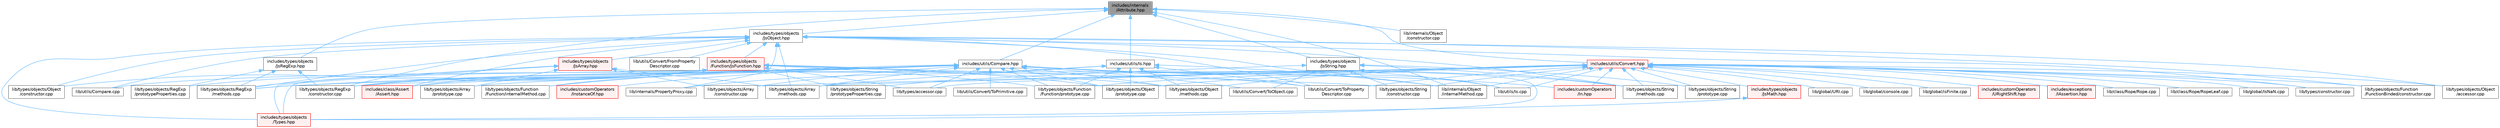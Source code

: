 digraph "includes/internals/Attribute.hpp"
{
 // LATEX_PDF_SIZE
  bgcolor="transparent";
  edge [fontname=Helvetica,fontsize=10,labelfontname=Helvetica,labelfontsize=10];
  node [fontname=Helvetica,fontsize=10,shape=box,height=0.2,width=0.4];
  Node1 [id="Node000001",label="includes/internals\l/Attribute.hpp",height=0.2,width=0.4,color="gray40", fillcolor="grey60", style="filled", fontcolor="black",tooltip=" "];
  Node1 -> Node2 [id="edge1_Node000001_Node000002",dir="back",color="steelblue1",style="solid",tooltip=" "];
  Node2 [id="Node000002",label="includes/types/objects\l/JsObject.hpp",height=0.2,width=0.4,color="grey40", fillcolor="white", style="filled",URL="$JsObject_8hpp.html",tooltip=" "];
  Node2 -> Node3 [id="edge2_Node000002_Node000003",dir="back",color="steelblue1",style="solid",tooltip=" "];
  Node3 [id="Node000003",label="includes/class/Assert\l/Assert.hpp",height=0.2,width=0.4,color="red", fillcolor="#FFF0F0", style="filled",URL="$Assert_8hpp.html",tooltip=" "];
  Node2 -> Node5 [id="edge3_Node000002_Node000005",dir="back",color="steelblue1",style="solid",tooltip=" "];
  Node5 [id="Node000005",label="includes/types/objects\l/Function/JsFunction.hpp",height=0.2,width=0.4,color="red", fillcolor="#FFF0F0", style="filled",URL="$JsFunction_8hpp.html",tooltip=" "];
  Node5 -> Node3 [id="edge4_Node000005_Node000003",dir="back",color="steelblue1",style="solid",tooltip=" "];
  Node5 -> Node7 [id="edge5_Node000005_Node000007",dir="back",color="steelblue1",style="solid",tooltip=" "];
  Node7 [id="Node000007",label="includes/types/objects\l/Types.hpp",height=0.2,width=0.4,color="red", fillcolor="#FFF0F0", style="filled",URL="$objects_2Types_8hpp.html",tooltip=" "];
  Node5 -> Node13 [id="edge6_Node000005_Node000013",dir="back",color="steelblue1",style="solid",tooltip=" "];
  Node13 [id="Node000013",label="lib/types/accessor.cpp",height=0.2,width=0.4,color="grey40", fillcolor="white", style="filled",URL="$types_2accessor_8cpp.html",tooltip=" "];
  Node5 -> Node18 [id="edge7_Node000005_Node000018",dir="back",color="steelblue1",style="solid",tooltip=" "];
  Node18 [id="Node000018",label="lib/types/objects/Function\l/Function/internalMethod.cpp",height=0.2,width=0.4,color="grey40", fillcolor="white", style="filled",URL="$types_2objects_2Function_2Function_2internalMethod_8cpp.html",tooltip=" "];
  Node5 -> Node9 [id="edge8_Node000005_Node000009",dir="back",color="steelblue1",style="solid",tooltip=" "];
  Node9 [id="Node000009",label="lib/types/objects/Function\l/Function/prototype.cpp",height=0.2,width=0.4,color="grey40", fillcolor="white", style="filled",URL="$Function_2Function_2prototype_8cpp.html",tooltip=" "];
  Node5 -> Node21 [id="edge9_Node000005_Node000021",dir="back",color="steelblue1",style="solid",tooltip=" "];
  Node21 [id="Node000021",label="lib/types/objects/Object\l/constructor.cpp",height=0.2,width=0.4,color="grey40", fillcolor="white", style="filled",URL="$types_2objects_2Object_2constructor_8cpp.html",tooltip=" "];
  Node5 -> Node22 [id="edge10_Node000005_Node000022",dir="back",color="steelblue1",style="solid",tooltip=" "];
  Node22 [id="Node000022",label="lib/types/objects/Object\l/methods.cpp",height=0.2,width=0.4,color="grey40", fillcolor="white", style="filled",URL="$Object_2methods_8cpp.html",tooltip=" "];
  Node5 -> Node23 [id="edge11_Node000005_Node000023",dir="back",color="steelblue1",style="solid",tooltip=" "];
  Node23 [id="Node000023",label="lib/types/objects/Object\l/prototype.cpp",height=0.2,width=0.4,color="grey40", fillcolor="white", style="filled",URL="$Object_2prototype_8cpp.html",tooltip=" "];
  Node5 -> Node25 [id="edge12_Node000005_Node000025",dir="back",color="steelblue1",style="solid",tooltip=" "];
  Node25 [id="Node000025",label="lib/types/objects/RegExp\l/constructor.cpp",height=0.2,width=0.4,color="grey40", fillcolor="white", style="filled",URL="$types_2objects_2RegExp_2constructor_8cpp.html",tooltip=" "];
  Node5 -> Node26 [id="edge13_Node000005_Node000026",dir="back",color="steelblue1",style="solid",tooltip=" "];
  Node26 [id="Node000026",label="lib/types/objects/RegExp\l/prototypeProperties.cpp",height=0.2,width=0.4,color="grey40", fillcolor="white", style="filled",URL="$RegExp_2prototypeProperties_8cpp.html",tooltip=" "];
  Node5 -> Node27 [id="edge14_Node000005_Node000027",dir="back",color="steelblue1",style="solid",tooltip=" "];
  Node27 [id="Node000027",label="lib/types/objects/String\l/constructor.cpp",height=0.2,width=0.4,color="grey40", fillcolor="white", style="filled",URL="$types_2objects_2String_2constructor_8cpp.html",tooltip=" "];
  Node5 -> Node28 [id="edge15_Node000005_Node000028",dir="back",color="steelblue1",style="solid",tooltip=" "];
  Node28 [id="Node000028",label="lib/types/objects/String\l/prototypeProperties.cpp",height=0.2,width=0.4,color="grey40", fillcolor="white", style="filled",URL="$String_2prototypeProperties_8cpp.html",tooltip=" "];
  Node2 -> Node29 [id="edge16_Node000002_Node000029",dir="back",color="steelblue1",style="solid",tooltip=" "];
  Node29 [id="Node000029",label="includes/types/objects\l/JsArray.hpp",height=0.2,width=0.4,color="red", fillcolor="#FFF0F0", style="filled",URL="$JsArray_8hpp.html",tooltip=" "];
  Node29 -> Node7 [id="edge17_Node000029_Node000007",dir="back",color="steelblue1",style="solid",tooltip=" "];
  Node29 -> Node30 [id="edge18_Node000029_Node000030",dir="back",color="steelblue1",style="solid",tooltip=" "];
  Node30 [id="Node000030",label="lib/types/objects/Array\l/constructor.cpp",height=0.2,width=0.4,color="grey40", fillcolor="white", style="filled",URL="$types_2objects_2Array_2constructor_8cpp.html",tooltip=" "];
  Node29 -> Node31 [id="edge19_Node000029_Node000031",dir="back",color="steelblue1",style="solid",tooltip=" "];
  Node31 [id="Node000031",label="lib/types/objects/Array\l/methods.cpp",height=0.2,width=0.4,color="grey40", fillcolor="white", style="filled",URL="$Array_2methods_8cpp.html",tooltip=" "];
  Node29 -> Node32 [id="edge20_Node000029_Node000032",dir="back",color="steelblue1",style="solid",tooltip=" "];
  Node32 [id="Node000032",label="lib/types/objects/Array\l/prototype.cpp",height=0.2,width=0.4,color="grey40", fillcolor="white", style="filled",URL="$Array_2prototype_8cpp.html",tooltip=" "];
  Node29 -> Node33 [id="edge21_Node000029_Node000033",dir="back",color="steelblue1",style="solid",tooltip=" "];
  Node33 [id="Node000033",label="lib/types/objects/RegExp\l/methods.cpp",height=0.2,width=0.4,color="grey40", fillcolor="white", style="filled",URL="$RegExp_2methods_8cpp.html",tooltip=" "];
  Node2 -> Node7 [id="edge22_Node000002_Node000007",dir="back",color="steelblue1",style="solid",tooltip=" "];
  Node2 -> Node34 [id="edge23_Node000002_Node000034",dir="back",color="steelblue1",style="solid",tooltip=" "];
  Node34 [id="Node000034",label="lib/internals/PropertyProxy.cpp",height=0.2,width=0.4,color="grey40", fillcolor="white", style="filled",URL="$PropertyProxy_8cpp.html",tooltip=" "];
  Node2 -> Node35 [id="edge24_Node000002_Node000035",dir="back",color="steelblue1",style="solid",tooltip=" "];
  Node35 [id="Node000035",label="lib/types/constructor.cpp",height=0.2,width=0.4,color="grey40", fillcolor="white", style="filled",URL="$types_2constructor_8cpp.html",tooltip=" "];
  Node2 -> Node31 [id="edge25_Node000002_Node000031",dir="back",color="steelblue1",style="solid",tooltip=" "];
  Node2 -> Node10 [id="edge26_Node000002_Node000010",dir="back",color="steelblue1",style="solid",tooltip=" "];
  Node10 [id="Node000010",label="lib/types/objects/Function\l/FunctionBinded/constructor.cpp",height=0.2,width=0.4,color="grey40", fillcolor="white", style="filled",URL="$types_2objects_2Function_2FunctionBinded_2constructor_8cpp.html",tooltip=" "];
  Node2 -> Node36 [id="edge27_Node000002_Node000036",dir="back",color="steelblue1",style="solid",tooltip=" "];
  Node36 [id="Node000036",label="lib/types/objects/Object\l/accessor.cpp",height=0.2,width=0.4,color="grey40", fillcolor="white", style="filled",URL="$types_2objects_2Object_2accessor_8cpp.html",tooltip=" "];
  Node2 -> Node21 [id="edge28_Node000002_Node000021",dir="back",color="steelblue1",style="solid",tooltip=" "];
  Node2 -> Node33 [id="edge29_Node000002_Node000033",dir="back",color="steelblue1",style="solid",tooltip=" "];
  Node2 -> Node37 [id="edge30_Node000002_Node000037",dir="back",color="steelblue1",style="solid",tooltip=" "];
  Node37 [id="Node000037",label="lib/types/objects/String\l/methods.cpp",height=0.2,width=0.4,color="grey40", fillcolor="white", style="filled",URL="$String_2methods_8cpp.html",tooltip=" "];
  Node2 -> Node38 [id="edge31_Node000002_Node000038",dir="back",color="steelblue1",style="solid",tooltip=" "];
  Node38 [id="Node000038",label="lib/utils/Compare.cpp",height=0.2,width=0.4,color="grey40", fillcolor="white", style="filled",URL="$Compare_8cpp.html",tooltip=" "];
  Node2 -> Node39 [id="edge32_Node000002_Node000039",dir="back",color="steelblue1",style="solid",tooltip=" "];
  Node39 [id="Node000039",label="lib/utils/Convert/FromProperty\lDescriptor.cpp",height=0.2,width=0.4,color="grey40", fillcolor="white", style="filled",URL="$FromPropertyDescriptor_8cpp.html",tooltip=" "];
  Node2 -> Node40 [id="edge33_Node000002_Node000040",dir="back",color="steelblue1",style="solid",tooltip=" "];
  Node40 [id="Node000040",label="lib/utils/Convert/ToProperty\lDescriptor.cpp",height=0.2,width=0.4,color="grey40", fillcolor="white", style="filled",URL="$ToPropertyDescriptor_8cpp.html",tooltip=" "];
  Node2 -> Node41 [id="edge34_Node000002_Node000041",dir="back",color="steelblue1",style="solid",tooltip=" "];
  Node41 [id="Node000041",label="lib/utils/Is.cpp",height=0.2,width=0.4,color="grey40", fillcolor="white", style="filled",URL="$Is_8cpp.html",tooltip=" "];
  Node1 -> Node42 [id="edge35_Node000001_Node000042",dir="back",color="steelblue1",style="solid",tooltip=" "];
  Node42 [id="Node000042",label="includes/types/objects\l/JsRegExp.hpp",height=0.2,width=0.4,color="grey40", fillcolor="white", style="filled",URL="$JsRegExp_8hpp.html",tooltip=" "];
  Node42 -> Node25 [id="edge36_Node000042_Node000025",dir="back",color="steelblue1",style="solid",tooltip=" "];
  Node42 -> Node33 [id="edge37_Node000042_Node000033",dir="back",color="steelblue1",style="solid",tooltip=" "];
  Node42 -> Node26 [id="edge38_Node000042_Node000026",dir="back",color="steelblue1",style="solid",tooltip=" "];
  Node1 -> Node43 [id="edge39_Node000001_Node000043",dir="back",color="steelblue1",style="solid",tooltip=" "];
  Node43 [id="Node000043",label="includes/types/objects\l/JsString.hpp",height=0.2,width=0.4,color="grey40", fillcolor="white", style="filled",URL="$JsString_8hpp.html",tooltip=" "];
  Node43 -> Node7 [id="edge40_Node000043_Node000007",dir="back",color="steelblue1",style="solid",tooltip=" "];
  Node43 -> Node27 [id="edge41_Node000043_Node000027",dir="back",color="steelblue1",style="solid",tooltip=" "];
  Node43 -> Node37 [id="edge42_Node000043_Node000037",dir="back",color="steelblue1",style="solid",tooltip=" "];
  Node43 -> Node44 [id="edge43_Node000043_Node000044",dir="back",color="steelblue1",style="solid",tooltip=" "];
  Node44 [id="Node000044",label="lib/types/objects/String\l/prototype.cpp",height=0.2,width=0.4,color="grey40", fillcolor="white", style="filled",URL="$String_2prototype_8cpp.html",tooltip=" "];
  Node43 -> Node28 [id="edge44_Node000043_Node000028",dir="back",color="steelblue1",style="solid",tooltip=" "];
  Node43 -> Node45 [id="edge45_Node000043_Node000045",dir="back",color="steelblue1",style="solid",tooltip=" "];
  Node45 [id="Node000045",label="lib/utils/Convert/ToObject.cpp",height=0.2,width=0.4,color="grey40", fillcolor="white", style="filled",URL="$ToObject_8cpp.html",tooltip=" "];
  Node1 -> Node46 [id="edge46_Node000001_Node000046",dir="back",color="steelblue1",style="solid",tooltip=" "];
  Node46 [id="Node000046",label="includes/utils/Compare.hpp",height=0.2,width=0.4,color="grey40", fillcolor="white", style="filled",URL="$Compare_8hpp.html",tooltip=" "];
  Node46 -> Node3 [id="edge47_Node000046_Node000003",dir="back",color="steelblue1",style="solid",tooltip=" "];
  Node46 -> Node47 [id="edge48_Node000046_Node000047",dir="back",color="steelblue1",style="solid",tooltip=" "];
  Node47 [id="Node000047",label="includes/customOperators\l/In.hpp",height=0.2,width=0.4,color="red", fillcolor="#FFF0F0", style="filled",URL="$In_8hpp.html",tooltip=" "];
  Node46 -> Node49 [id="edge49_Node000046_Node000049",dir="back",color="steelblue1",style="solid",tooltip=" "];
  Node49 [id="Node000049",label="includes/customOperators\l/InstanceOf.hpp",height=0.2,width=0.4,color="red", fillcolor="#FFF0F0", style="filled",URL="$InstanceOf_8hpp.html",tooltip=" "];
  Node46 -> Node50 [id="edge50_Node000046_Node000050",dir="back",color="steelblue1",style="solid",tooltip=" "];
  Node50 [id="Node000050",label="lib/internals/Object\l/internalMethod.cpp",height=0.2,width=0.4,color="grey40", fillcolor="white", style="filled",URL="$internals_2Object_2internalMethod_8cpp.html",tooltip=" "];
  Node46 -> Node13 [id="edge51_Node000046_Node000013",dir="back",color="steelblue1",style="solid",tooltip=" "];
  Node46 -> Node30 [id="edge52_Node000046_Node000030",dir="back",color="steelblue1",style="solid",tooltip=" "];
  Node46 -> Node31 [id="edge53_Node000046_Node000031",dir="back",color="steelblue1",style="solid",tooltip=" "];
  Node46 -> Node32 [id="edge54_Node000046_Node000032",dir="back",color="steelblue1",style="solid",tooltip=" "];
  Node46 -> Node18 [id="edge55_Node000046_Node000018",dir="back",color="steelblue1",style="solid",tooltip=" "];
  Node46 -> Node9 [id="edge56_Node000046_Node000009",dir="back",color="steelblue1",style="solid",tooltip=" "];
  Node46 -> Node22 [id="edge57_Node000046_Node000022",dir="back",color="steelblue1",style="solid",tooltip=" "];
  Node46 -> Node23 [id="edge58_Node000046_Node000023",dir="back",color="steelblue1",style="solid",tooltip=" "];
  Node46 -> Node25 [id="edge59_Node000046_Node000025",dir="back",color="steelblue1",style="solid",tooltip=" "];
  Node46 -> Node33 [id="edge60_Node000046_Node000033",dir="back",color="steelblue1",style="solid",tooltip=" "];
  Node46 -> Node37 [id="edge61_Node000046_Node000037",dir="back",color="steelblue1",style="solid",tooltip=" "];
  Node46 -> Node38 [id="edge62_Node000046_Node000038",dir="back",color="steelblue1",style="solid",tooltip=" "];
  Node46 -> Node45 [id="edge63_Node000046_Node000045",dir="back",color="steelblue1",style="solid",tooltip=" "];
  Node46 -> Node51 [id="edge64_Node000046_Node000051",dir="back",color="steelblue1",style="solid",tooltip=" "];
  Node51 [id="Node000051",label="lib/utils/Convert/ToPrimitive.cpp",height=0.2,width=0.4,color="grey40", fillcolor="white", style="filled",URL="$ToPrimitive_8cpp.html",tooltip=" "];
  Node46 -> Node40 [id="edge65_Node000046_Node000040",dir="back",color="steelblue1",style="solid",tooltip=" "];
  Node46 -> Node41 [id="edge66_Node000046_Node000041",dir="back",color="steelblue1",style="solid",tooltip=" "];
  Node1 -> Node52 [id="edge67_Node000001_Node000052",dir="back",color="steelblue1",style="solid",tooltip=" "];
  Node52 [id="Node000052",label="includes/utils/Convert.hpp",height=0.2,width=0.4,color="red", fillcolor="#FFF0F0", style="filled",URL="$Convert_8hpp.html",tooltip=" "];
  Node52 -> Node47 [id="edge68_Node000052_Node000047",dir="back",color="steelblue1",style="solid",tooltip=" "];
  Node52 -> Node53 [id="edge69_Node000052_Node000053",dir="back",color="steelblue1",style="solid",tooltip=" "];
  Node53 [id="Node000053",label="includes/customOperators\l/URightShift.hpp",height=0.2,width=0.4,color="red", fillcolor="#FFF0F0", style="filled",URL="$URightShift_8hpp.html",tooltip=" "];
  Node52 -> Node54 [id="edge70_Node000052_Node000054",dir="back",color="steelblue1",style="solid",tooltip=" "];
  Node54 [id="Node000054",label="includes/exceptions\l/IAssertion.hpp",height=0.2,width=0.4,color="red", fillcolor="#FFF0F0", style="filled",URL="$IAssertion_8hpp.html",tooltip=" "];
  Node52 -> Node57 [id="edge71_Node000052_Node000057",dir="back",color="steelblue1",style="solid",tooltip=" "];
  Node57 [id="Node000057",label="includes/types/objects\l/JsMath.hpp",height=0.2,width=0.4,color="red", fillcolor="#FFF0F0", style="filled",URL="$JsMath_8hpp.html",tooltip=" "];
  Node57 -> Node7 [id="edge72_Node000057_Node000007",dir="back",color="steelblue1",style="solid",tooltip=" "];
  Node52 -> Node59 [id="edge73_Node000052_Node000059",dir="back",color="steelblue1",style="solid",tooltip=" "];
  Node59 [id="Node000059",label="lib/class/Rope/Rope.cpp",height=0.2,width=0.4,color="grey40", fillcolor="white", style="filled",URL="$Rope_8cpp.html",tooltip=" "];
  Node52 -> Node60 [id="edge74_Node000052_Node000060",dir="back",color="steelblue1",style="solid",tooltip=" "];
  Node60 [id="Node000060",label="lib/class/Rope/RopeLeaf.cpp",height=0.2,width=0.4,color="grey40", fillcolor="white", style="filled",URL="$RopeLeaf_8cpp.html",tooltip=" "];
  Node52 -> Node61 [id="edge75_Node000052_Node000061",dir="back",color="steelblue1",style="solid",tooltip=" "];
  Node61 [id="Node000061",label="lib/global/IsNaN.cpp",height=0.2,width=0.4,color="grey40", fillcolor="white", style="filled",URL="$IsNaN_8cpp.html",tooltip=" "];
  Node52 -> Node62 [id="edge76_Node000052_Node000062",dir="back",color="steelblue1",style="solid",tooltip=" "];
  Node62 [id="Node000062",label="lib/global/URI.cpp",height=0.2,width=0.4,color="grey40", fillcolor="white", style="filled",URL="$URI_8cpp.html",tooltip=" "];
  Node52 -> Node63 [id="edge77_Node000052_Node000063",dir="back",color="steelblue1",style="solid",tooltip=" "];
  Node63 [id="Node000063",label="lib/global/console.cpp",height=0.2,width=0.4,color="grey40", fillcolor="white", style="filled",URL="$console_8cpp.html",tooltip=" "];
  Node52 -> Node64 [id="edge78_Node000052_Node000064",dir="back",color="steelblue1",style="solid",tooltip=" "];
  Node64 [id="Node000064",label="lib/global/isFinite.cpp",height=0.2,width=0.4,color="grey40", fillcolor="white", style="filled",URL="$isFinite_8cpp.html",tooltip=" "];
  Node52 -> Node50 [id="edge79_Node000052_Node000050",dir="back",color="steelblue1",style="solid",tooltip=" "];
  Node52 -> Node13 [id="edge80_Node000052_Node000013",dir="back",color="steelblue1",style="solid",tooltip=" "];
  Node52 -> Node35 [id="edge81_Node000052_Node000035",dir="back",color="steelblue1",style="solid",tooltip=" "];
  Node52 -> Node30 [id="edge82_Node000052_Node000030",dir="back",color="steelblue1",style="solid",tooltip=" "];
  Node52 -> Node31 [id="edge83_Node000052_Node000031",dir="back",color="steelblue1",style="solid",tooltip=" "];
  Node52 -> Node9 [id="edge84_Node000052_Node000009",dir="back",color="steelblue1",style="solid",tooltip=" "];
  Node52 -> Node10 [id="edge85_Node000052_Node000010",dir="back",color="steelblue1",style="solid",tooltip=" "];
  Node52 -> Node36 [id="edge86_Node000052_Node000036",dir="back",color="steelblue1",style="solid",tooltip=" "];
  Node52 -> Node22 [id="edge87_Node000052_Node000022",dir="back",color="steelblue1",style="solid",tooltip=" "];
  Node52 -> Node23 [id="edge88_Node000052_Node000023",dir="back",color="steelblue1",style="solid",tooltip=" "];
  Node52 -> Node25 [id="edge89_Node000052_Node000025",dir="back",color="steelblue1",style="solid",tooltip=" "];
  Node52 -> Node33 [id="edge90_Node000052_Node000033",dir="back",color="steelblue1",style="solid",tooltip=" "];
  Node52 -> Node27 [id="edge91_Node000052_Node000027",dir="back",color="steelblue1",style="solid",tooltip=" "];
  Node52 -> Node37 [id="edge92_Node000052_Node000037",dir="back",color="steelblue1",style="solid",tooltip=" "];
  Node52 -> Node44 [id="edge93_Node000052_Node000044",dir="back",color="steelblue1",style="solid",tooltip=" "];
  Node52 -> Node40 [id="edge94_Node000052_Node000040",dir="back",color="steelblue1",style="solid",tooltip=" "];
  Node52 -> Node41 [id="edge95_Node000052_Node000041",dir="back",color="steelblue1",style="solid",tooltip=" "];
  Node1 -> Node99 [id="edge96_Node000001_Node000099",dir="back",color="steelblue1",style="solid",tooltip=" "];
  Node99 [id="Node000099",label="includes/utils/Is.hpp",height=0.2,width=0.4,color="grey40", fillcolor="white", style="filled",URL="$Is_8hpp.html",tooltip=" "];
  Node99 -> Node50 [id="edge97_Node000099_Node000050",dir="back",color="steelblue1",style="solid",tooltip=" "];
  Node99 -> Node34 [id="edge98_Node000099_Node000034",dir="back",color="steelblue1",style="solid",tooltip=" "];
  Node99 -> Node31 [id="edge99_Node000099_Node000031",dir="back",color="steelblue1",style="solid",tooltip=" "];
  Node99 -> Node9 [id="edge100_Node000099_Node000009",dir="back",color="steelblue1",style="solid",tooltip=" "];
  Node99 -> Node22 [id="edge101_Node000099_Node000022",dir="back",color="steelblue1",style="solid",tooltip=" "];
  Node99 -> Node23 [id="edge102_Node000099_Node000023",dir="back",color="steelblue1",style="solid",tooltip=" "];
  Node99 -> Node40 [id="edge103_Node000099_Node000040",dir="back",color="steelblue1",style="solid",tooltip=" "];
  Node1 -> Node100 [id="edge104_Node000001_Node000100",dir="back",color="steelblue1",style="solid",tooltip=" "];
  Node100 [id="Node000100",label="lib/internals/Object\l/constructor.cpp",height=0.2,width=0.4,color="grey40", fillcolor="white", style="filled",URL="$internals_2Object_2constructor_8cpp.html",tooltip=" "];
  Node1 -> Node50 [id="edge105_Node000001_Node000050",dir="back",color="steelblue1",style="solid",tooltip=" "];
  Node1 -> Node25 [id="edge106_Node000001_Node000025",dir="back",color="steelblue1",style="solid",tooltip=" "];
}
